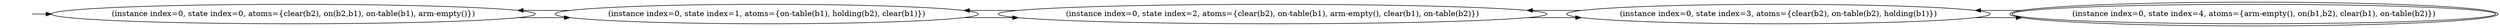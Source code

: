 digraph {
rankdir="LR"
s0[label="(instance index=0, state index=0, atoms={clear(b2), on(b2,b1), on-table(b1), arm-empty()})"]
s1[label="(instance index=0, state index=1, atoms={on-table(b1), holding(b2), clear(b1)})"]
s2[label="(instance index=0, state index=2, atoms={clear(b2), on-table(b1), arm-empty(), clear(b1), on-table(b2)})"]
s3[label="(instance index=0, state index=3, atoms={clear(b2), on-table(b2), holding(b1)})"]
s4[peripheries=2,label="(instance index=0, state index=4, atoms={arm-empty(), on(b1,b2), clear(b1), on-table(b2)})"]
Dangling [ label = "", style = invis ]
{ rank = same; Dangling }
Dangling -> s0
{ rank = same; s0}
{ rank = same; s1}
{ rank = same; s2}
{ rank = same; s3}
{ rank = same; s4}
{
s0->s1
}
{
s1->s2
s1->s0
}
{
s2->s3
s2->s1
}
{
s3->s4
s3->s2
}
{
s4->s3
}
}
